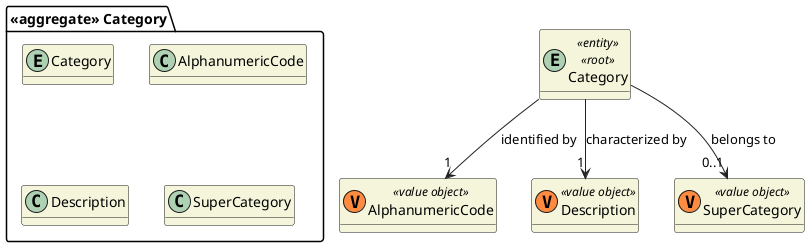 @startuml
'https://plantuml.com/class-diagram

skinparam classAttributeIconSize 0
hide empty attributes
skinparam classBackgroundColor beige
skinparam ArrowColor #222222


package "<<aggregate>> Category" {
    entity Category
    class AlphanumericCode
    class Description
    class SuperCategory
    }

entity Category <<entity>> <<root>> {

}

class AlphanumericCode <<(V,#FF8B40) value object>>
class Description <<(V,#FF8B40) value object>>
class SuperCategory <<(V,#FF8B40) value object>>


Category --> "1" AlphanumericCode : identified by
Category --> "1" Description : characterized by
Category --> "0..1" SuperCategory : belongs to


@enduml